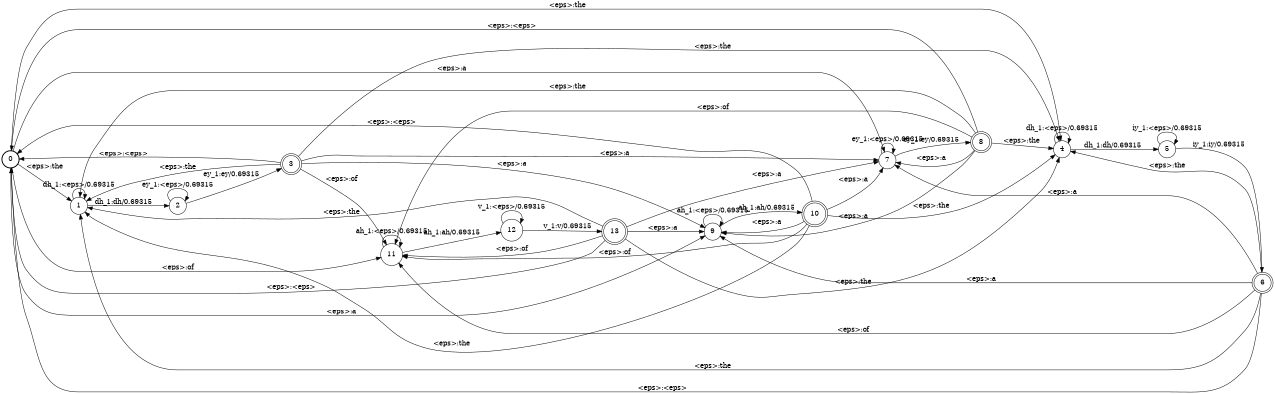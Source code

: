 digraph FST {
rankdir = LR;
size = "8.5,11";
center = 1;
orientation = Portrait;
ranksep = "0.4";
nodesep = "0.25";
0 [label = "0", shape = circle, style = bold, fontsize = 14]
	0 -> 1 [label = "<eps>:the", fontsize = 14];
	0 -> 4 [label = "<eps>:the", fontsize = 14];
	0 -> 7 [label = "<eps>:a", fontsize = 14];
	0 -> 9 [label = "<eps>:a", fontsize = 14];
	0 -> 11 [label = "<eps>:of", fontsize = 14];
1 [label = "1", shape = circle, style = solid, fontsize = 14]
	1 -> 1 [label = "dh_1:<eps>/0.69315", fontsize = 14];
	1 -> 2 [label = "dh_1:dh/0.69315", fontsize = 14];
2 [label = "2", shape = circle, style = solid, fontsize = 14]
	2 -> 2 [label = "ey_1:<eps>/0.69315", fontsize = 14];
	2 -> 3 [label = "ey_1:ey/0.69315", fontsize = 14];
3 [label = "3", shape = doublecircle, style = solid, fontsize = 14]
	3 -> 0 [label = "<eps>:<eps>", fontsize = 14];
	3 -> 1 [label = "<eps>:the", fontsize = 14];
	3 -> 4 [label = "<eps>:the", fontsize = 14];
	3 -> 7 [label = "<eps>:a", fontsize = 14];
	3 -> 9 [label = "<eps>:a", fontsize = 14];
	3 -> 11 [label = "<eps>:of", fontsize = 14];
4 [label = "4", shape = circle, style = solid, fontsize = 14]
	4 -> 4 [label = "dh_1:<eps>/0.69315", fontsize = 14];
	4 -> 5 [label = "dh_1:dh/0.69315", fontsize = 14];
5 [label = "5", shape = circle, style = solid, fontsize = 14]
	5 -> 5 [label = "iy_1:<eps>/0.69315", fontsize = 14];
	5 -> 6 [label = "iy_1:iy/0.69315", fontsize = 14];
6 [label = "6", shape = doublecircle, style = solid, fontsize = 14]
	6 -> 0 [label = "<eps>:<eps>", fontsize = 14];
	6 -> 1 [label = "<eps>:the", fontsize = 14];
	6 -> 4 [label = "<eps>:the", fontsize = 14];
	6 -> 7 [label = "<eps>:a", fontsize = 14];
	6 -> 9 [label = "<eps>:a", fontsize = 14];
	6 -> 11 [label = "<eps>:of", fontsize = 14];
7 [label = "7", shape = circle, style = solid, fontsize = 14]
	7 -> 7 [label = "ey_1:<eps>/0.69315", fontsize = 14];
	7 -> 8 [label = "ey_1:ey/0.69315", fontsize = 14];
8 [label = "8", shape = doublecircle, style = solid, fontsize = 14]
	8 -> 0 [label = "<eps>:<eps>", fontsize = 14];
	8 -> 1 [label = "<eps>:the", fontsize = 14];
	8 -> 4 [label = "<eps>:the", fontsize = 14];
	8 -> 7 [label = "<eps>:a", fontsize = 14];
	8 -> 9 [label = "<eps>:a", fontsize = 14];
	8 -> 11 [label = "<eps>:of", fontsize = 14];
9 [label = "9", shape = circle, style = solid, fontsize = 14]
	9 -> 9 [label = "ah_1:<eps>/0.69315", fontsize = 14];
	9 -> 10 [label = "ah_1:ah/0.69315", fontsize = 14];
10 [label = "10", shape = doublecircle, style = solid, fontsize = 14]
	10 -> 0 [label = "<eps>:<eps>", fontsize = 14];
	10 -> 1 [label = "<eps>:the", fontsize = 14];
	10 -> 4 [label = "<eps>:the", fontsize = 14];
	10 -> 7 [label = "<eps>:a", fontsize = 14];
	10 -> 9 [label = "<eps>:a", fontsize = 14];
	10 -> 11 [label = "<eps>:of", fontsize = 14];
11 [label = "11", shape = circle, style = solid, fontsize = 14]
	11 -> 11 [label = "ah_1:<eps>/0.69315", fontsize = 14];
	11 -> 12 [label = "ah_1:ah/0.69315", fontsize = 14];
12 [label = "12", shape = circle, style = solid, fontsize = 14]
	12 -> 12 [label = "v_1:<eps>/0.69315", fontsize = 14];
	12 -> 13 [label = "v_1:v/0.69315", fontsize = 14];
13 [label = "13", shape = doublecircle, style = solid, fontsize = 14]
	13 -> 0 [label = "<eps>:<eps>", fontsize = 14];
	13 -> 1 [label = "<eps>:the", fontsize = 14];
	13 -> 4 [label = "<eps>:the", fontsize = 14];
	13 -> 7 [label = "<eps>:a", fontsize = 14];
	13 -> 9 [label = "<eps>:a", fontsize = 14];
	13 -> 11 [label = "<eps>:of", fontsize = 14];
}
